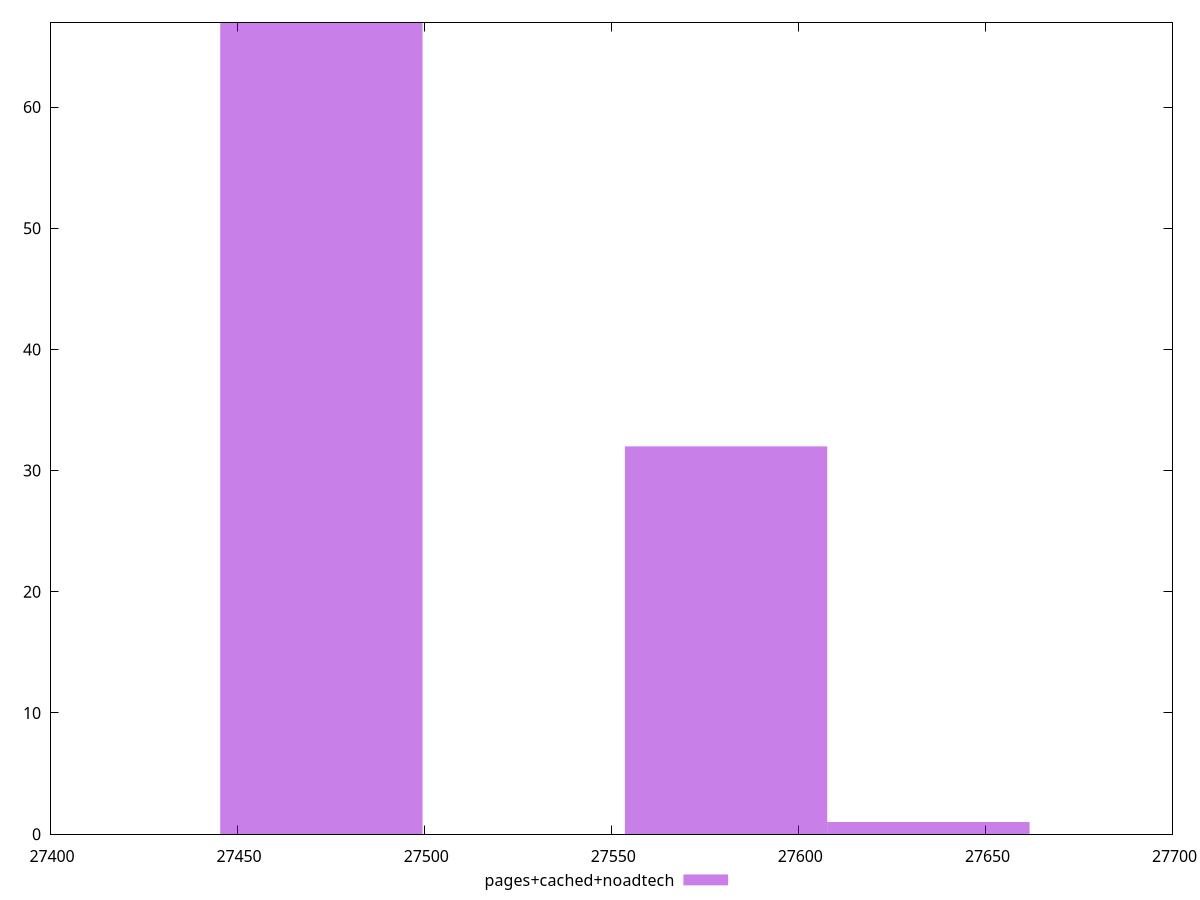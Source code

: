$_pagesCachedNoadtech <<EOF
27580.684687095385 32
27472.525139302852 67
27634.76446099165 1
EOF
set key outside below
set terminal pngcairo
set output "report_00004_2020-11-02T20-21-41.718Z/uses-webp-images/pages+cached+noadtech//raw_hist.png"
set yrange [0:67]
set boxwidth 54.07977389626546
set style fill transparent solid 0.5 noborder
plot $_pagesCachedNoadtech title "pages+cached+noadtech" with boxes ,
